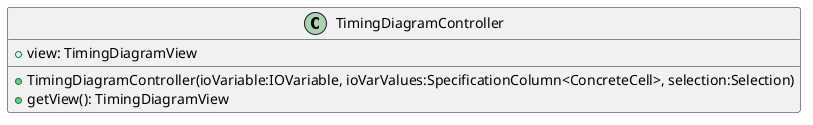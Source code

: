@startuml

    class TimingDiagramController {
        +view: TimingDiagramView
        +TimingDiagramController(ioVariable:IOVariable, ioVarValues:SpecificationColumn<ConcreteCell>, selection:Selection)
        +getView(): TimingDiagramView
    }

@enduml
